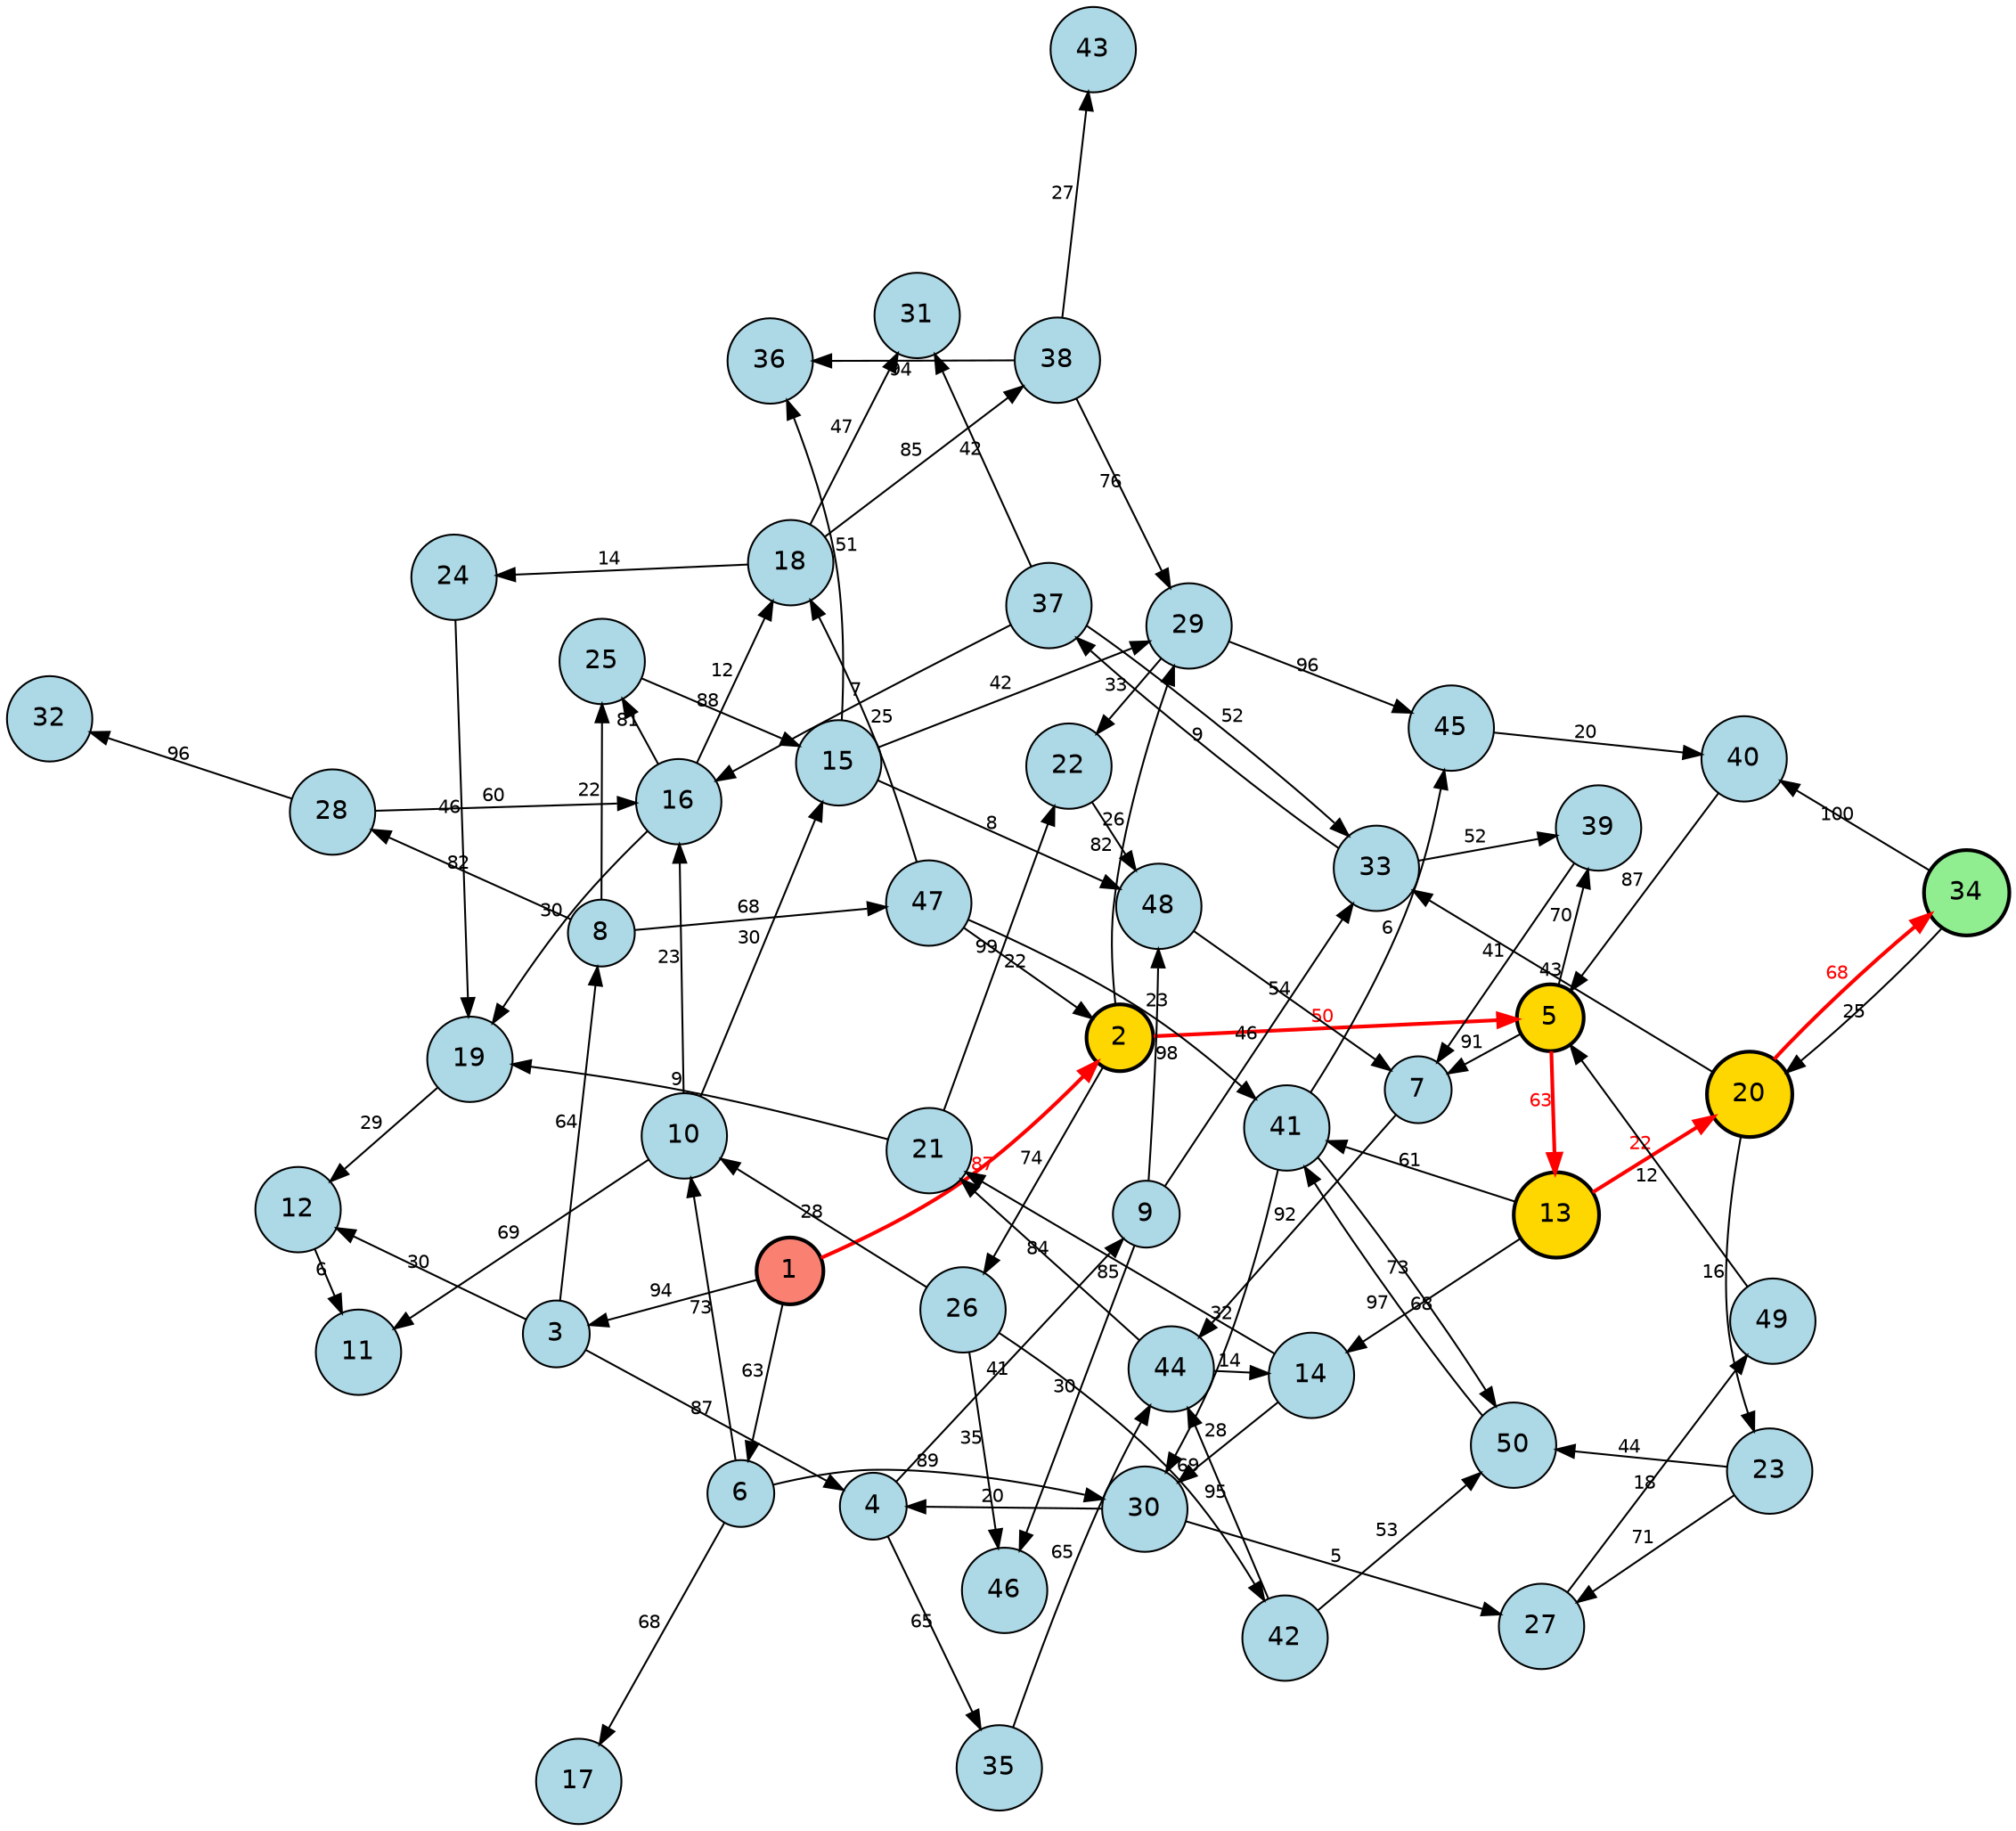 digraph G {
  layout=neato;
  sep="+15"
  overlap=false;
  splines=true;
  node [shape=circle, style=filled, fillcolor=lightblue, fontname="Helvetica"];
  edge [fontname="Helvetica", fontsize=10];
  34 [fillcolor=gold, style="filled,bold", penwidth=2];
  20 [fillcolor=gold, style="filled,bold", penwidth=2];
  13 [fillcolor=gold, style="filled,bold", penwidth=2];
  5 [fillcolor=gold, style="filled,bold", penwidth=2];
  2 [fillcolor=gold, style="filled,bold", penwidth=2];
  1 [fillcolor=gold, style="filled,bold", penwidth=2];
  34 [fillcolor=lightgreen, style="filled,bold"];
  1 [fillcolor=salmon, style="filled,bold"];
  1 -> 6 [label="63"];
  1 -> 3 [label="94"];
  1 -> 2 [label="87", color=red, penwidth=2, fontcolor=red];
  2 -> 29 [label="26"];
  2 -> 26 [label="74"];
  2 -> 5 [label="50", color=red, penwidth=2, fontcolor=red];
  3 -> 12 [label="30"];
  3 -> 8 [label="64"];
  3 -> 4 [label="87"];
  4 -> 35 [label="65"];
  4 -> 9 [label="41"];
  5 -> 39 [label="70"];
  5 -> 13 [label="63", color=red, penwidth=2, fontcolor=red];
  5 -> 7 [label="91"];
  6 -> 30 [label="89"];
  6 -> 17 [label="68"];
  6 -> 10 [label="73"];
  7 -> 44 [label="92"];
  8 -> 47 [label="68"];
  8 -> 28 [label="82"];
  8 -> 25 [label="22"];
  9 -> 48 [label="98"];
  9 -> 46 [label="30"];
  9 -> 33 [label="46"];
  10 -> 16 [label="23"];
  10 -> 15 [label="30"];
  10 -> 11 [label="69"];
  12 -> 11 [label="6"];
  13 -> 41 [label="61"];
  13 -> 20 [label="22", color=red, penwidth=2, fontcolor=red];
  13 -> 14 [label="68"];
  14 -> 30 [label="28"];
  14 -> 21 [label="85"];
  15 -> 48 [label="8"];
  15 -> 36 [label="51"];
  15 -> 29 [label="42"];
  16 -> 25 [label="81"];
  16 -> 19 [label="30"];
  16 -> 18 [label="12"];
  18 -> 38 [label="85"];
  18 -> 31 [label="47"];
  18 -> 24 [label="14"];
  19 -> 12 [label="29"];
  20 -> 34 [label="68", color=red, penwidth=2, fontcolor=red];
  20 -> 33 [label="43"];
  20 -> 23 [label="16"];
  21 -> 22 [label="99"];
  21 -> 19 [label="9"];
  22 -> 48 [label="82"];
  23 -> 50 [label="44"];
  23 -> 27 [label="71"];
  24 -> 19 [label="46"];
  25 -> 15 [label="88"];
  26 -> 46 [label="35"];
  26 -> 42 [label="69"];
  26 -> 10 [label="28"];
  27 -> 49 [label="18"];
  28 -> 32 [label="96"];
  28 -> 16 [label="60"];
  29 -> 45 [label="96"];
  29 -> 22 [label="33"];
  30 -> 27 [label="5"];
  30 -> 4 [label="20"];
  33 -> 39 [label="52"];
  33 -> 37 [label="9"];
  34 -> 40 [label="100"];
  34 -> 20 [label="25"];
  35 -> 44 [label="65"];
  37 -> 33 [label="52"];
  37 -> 31 [label="42"];
  37 -> 16 [label="7"];
  38 -> 43 [label="27"];
  38 -> 36 [label="94"];
  38 -> 29 [label="76"];
  39 -> 7 [label="41"];
  40 -> 5 [label="87"];
  41 -> 50 [label="73"];
  41 -> 45 [label="6"];
  41 -> 30 [label="32"];
  42 -> 50 [label="53"];
  42 -> 44 [label="95"];
  44 -> 21 [label="84"];
  44 -> 14 [label="14"];
  45 -> 40 [label="20"];
  47 -> 41 [label="23"];
  47 -> 18 [label="25"];
  47 -> 2 [label="22"];
  48 -> 7 [label="54"];
  49 -> 5 [label="12"];
  50 -> 41 [label="97"];
}
